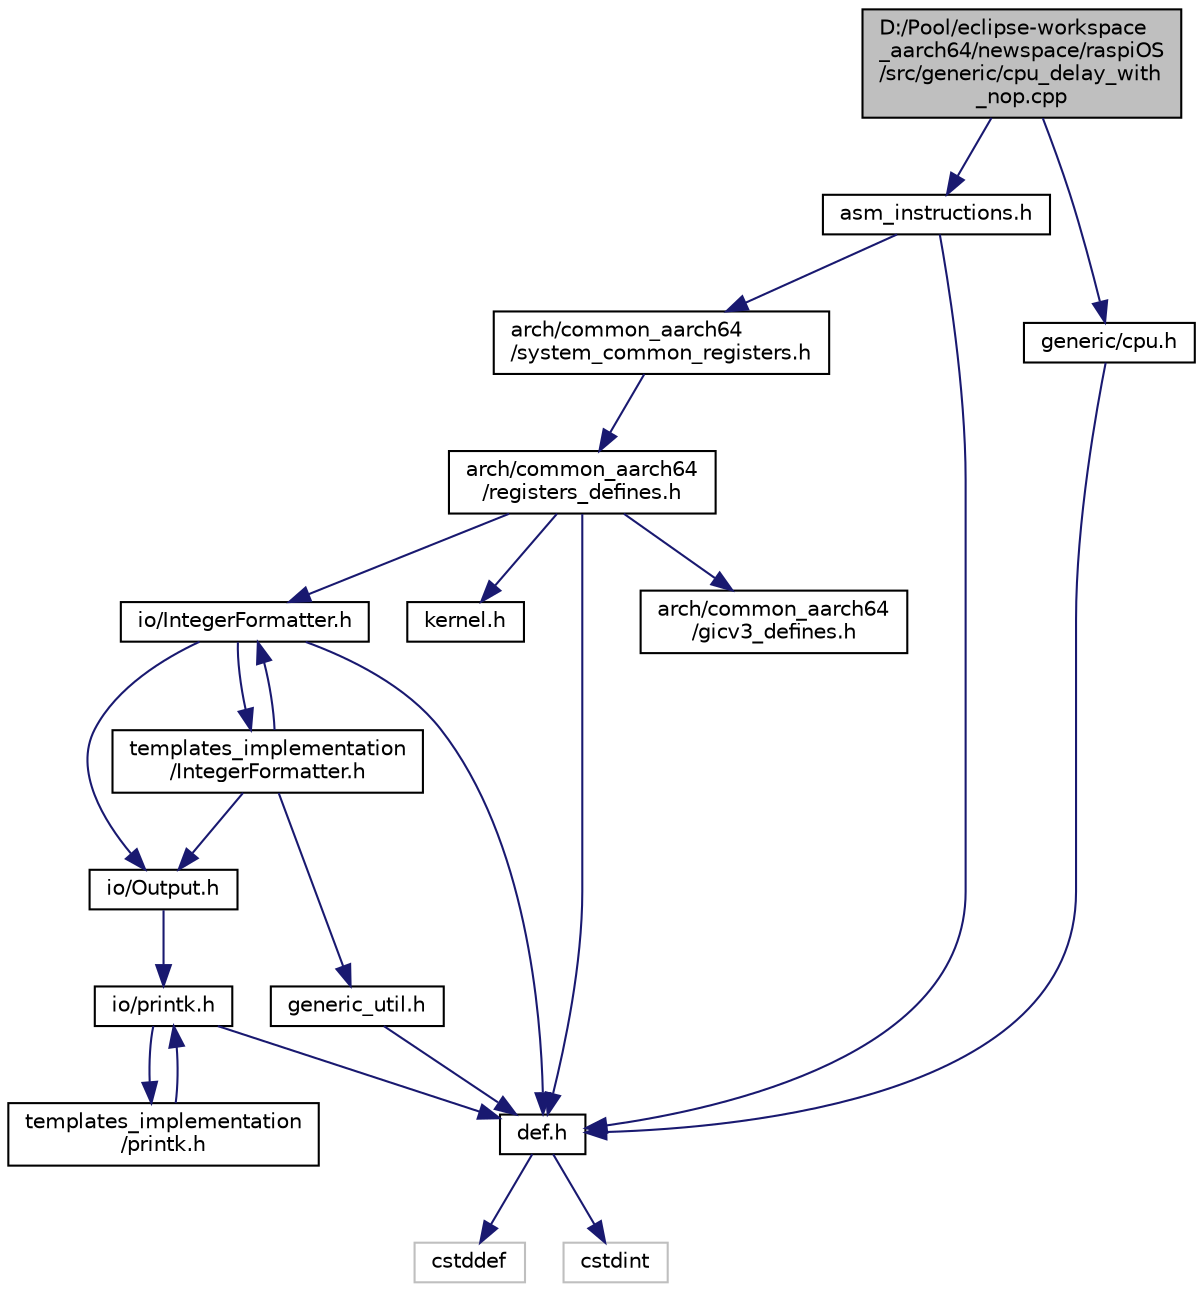 digraph "D:/Pool/eclipse-workspace_aarch64/newspace/raspiOS/src/generic/cpu_delay_with_nop.cpp"
{
  edge [fontname="Helvetica",fontsize="10",labelfontname="Helvetica",labelfontsize="10"];
  node [fontname="Helvetica",fontsize="10",shape=record];
  Node3508 [label="D:/Pool/eclipse-workspace\l_aarch64/newspace/raspiOS\l/src/generic/cpu_delay_with\l_nop.cpp",height=0.2,width=0.4,color="black", fillcolor="grey75", style="filled", fontcolor="black"];
  Node3508 -> Node3509 [color="midnightblue",fontsize="10",style="solid",fontname="Helvetica"];
  Node3509 [label="generic/cpu.h",height=0.2,width=0.4,color="black", fillcolor="white", style="filled",URL="$dc/da7/cpu_8h.html"];
  Node3509 -> Node3510 [color="midnightblue",fontsize="10",style="solid",fontname="Helvetica"];
  Node3510 [label="def.h",height=0.2,width=0.4,color="black", fillcolor="white", style="filled",URL="$d4/da4/def_8h.html"];
  Node3510 -> Node3511 [color="midnightblue",fontsize="10",style="solid",fontname="Helvetica"];
  Node3511 [label="cstddef",height=0.2,width=0.4,color="grey75", fillcolor="white", style="filled"];
  Node3510 -> Node3512 [color="midnightblue",fontsize="10",style="solid",fontname="Helvetica"];
  Node3512 [label="cstdint",height=0.2,width=0.4,color="grey75", fillcolor="white", style="filled"];
  Node3508 -> Node3513 [color="midnightblue",fontsize="10",style="solid",fontname="Helvetica"];
  Node3513 [label="asm_instructions.h",height=0.2,width=0.4,color="black", fillcolor="white", style="filled",URL="$d8/d2f/asm__instructions_8h.html"];
  Node3513 -> Node3510 [color="midnightblue",fontsize="10",style="solid",fontname="Helvetica"];
  Node3513 -> Node3514 [color="midnightblue",fontsize="10",style="solid",fontname="Helvetica"];
  Node3514 [label="arch/common_aarch64\l/system_common_registers.h",height=0.2,width=0.4,color="black", fillcolor="white", style="filled",URL="$d4/d1f/system__common__registers_8h.html"];
  Node3514 -> Node3515 [color="midnightblue",fontsize="10",style="solid",fontname="Helvetica"];
  Node3515 [label="arch/common_aarch64\l/registers_defines.h",height=0.2,width=0.4,color="black", fillcolor="white", style="filled",URL="$d1/dbd/registers__defines_8h.html"];
  Node3515 -> Node3510 [color="midnightblue",fontsize="10",style="solid",fontname="Helvetica"];
  Node3515 -> Node3516 [color="midnightblue",fontsize="10",style="solid",fontname="Helvetica"];
  Node3516 [label="kernel.h",height=0.2,width=0.4,color="black", fillcolor="white", style="filled",URL="$d0/daa/kernel_8h.html"];
  Node3515 -> Node3517 [color="midnightblue",fontsize="10",style="solid",fontname="Helvetica"];
  Node3517 [label="io/IntegerFormatter.h",height=0.2,width=0.4,color="black", fillcolor="white", style="filled",URL="$d5/d7b/io_2_integer_formatter_8h.html"];
  Node3517 -> Node3510 [color="midnightblue",fontsize="10",style="solid",fontname="Helvetica"];
  Node3517 -> Node3518 [color="midnightblue",fontsize="10",style="solid",fontname="Helvetica"];
  Node3518 [label="io/Output.h",height=0.2,width=0.4,color="black", fillcolor="white", style="filled",URL="$d6/d77/_output_8h.html"];
  Node3518 -> Node3519 [color="midnightblue",fontsize="10",style="solid",fontname="Helvetica"];
  Node3519 [label="io/printk.h",height=0.2,width=0.4,color="black", fillcolor="white", style="filled",URL="$dd/d17/io_2printk_8h.html"];
  Node3519 -> Node3510 [color="midnightblue",fontsize="10",style="solid",fontname="Helvetica"];
  Node3519 -> Node3520 [color="midnightblue",fontsize="10",style="solid",fontname="Helvetica"];
  Node3520 [label="templates_implementation\l/printk.h",height=0.2,width=0.4,color="black", fillcolor="white", style="filled",URL="$d7/d95/templates__implementation_2printk_8h.html"];
  Node3520 -> Node3519 [color="midnightblue",fontsize="10",style="solid",fontname="Helvetica"];
  Node3517 -> Node3521 [color="midnightblue",fontsize="10",style="solid",fontname="Helvetica"];
  Node3521 [label="templates_implementation\l/IntegerFormatter.h",height=0.2,width=0.4,color="black", fillcolor="white", style="filled",URL="$dc/d84/templates__implementation_2_integer_formatter_8h.html"];
  Node3521 -> Node3517 [color="midnightblue",fontsize="10",style="solid",fontname="Helvetica"];
  Node3521 -> Node3522 [color="midnightblue",fontsize="10",style="solid",fontname="Helvetica"];
  Node3522 [label="generic_util.h",height=0.2,width=0.4,color="black", fillcolor="white", style="filled",URL="$d6/d93/generic__util_8h.html"];
  Node3522 -> Node3510 [color="midnightblue",fontsize="10",style="solid",fontname="Helvetica"];
  Node3521 -> Node3518 [color="midnightblue",fontsize="10",style="solid",fontname="Helvetica"];
  Node3515 -> Node3523 [color="midnightblue",fontsize="10",style="solid",fontname="Helvetica"];
  Node3523 [label="arch/common_aarch64\l/gicv3_defines.h",height=0.2,width=0.4,color="black", fillcolor="white", style="filled",URL="$d5/d80/gicv3__defines_8h.html"];
}
